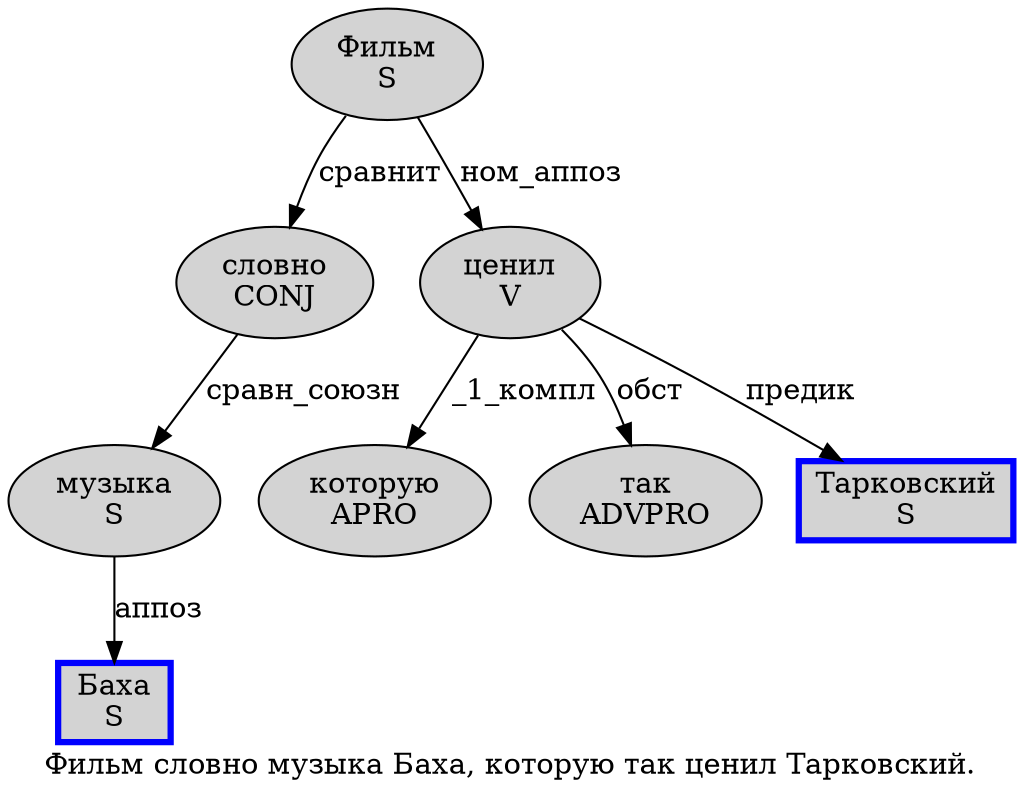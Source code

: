 digraph SENTENCE_2205 {
	graph [label="Фильм словно музыка Баха, которую так ценил Тарковский."]
	node [style=filled]
		0 [label="Фильм
S" color="" fillcolor=lightgray penwidth=1 shape=ellipse]
		1 [label="словно
CONJ" color="" fillcolor=lightgray penwidth=1 shape=ellipse]
		2 [label="музыка
S" color="" fillcolor=lightgray penwidth=1 shape=ellipse]
		3 [label="Баха
S" color=blue fillcolor=lightgray penwidth=3 shape=box]
		5 [label="которую
APRO" color="" fillcolor=lightgray penwidth=1 shape=ellipse]
		6 [label="так
ADVPRO" color="" fillcolor=lightgray penwidth=1 shape=ellipse]
		7 [label="ценил
V" color="" fillcolor=lightgray penwidth=1 shape=ellipse]
		8 [label="Тарковский
S" color=blue fillcolor=lightgray penwidth=3 shape=box]
			1 -> 2 [label="сравн_союзн"]
			7 -> 5 [label="_1_компл"]
			7 -> 6 [label="обст"]
			7 -> 8 [label="предик"]
			2 -> 3 [label="аппоз"]
			0 -> 1 [label="сравнит"]
			0 -> 7 [label="ном_аппоз"]
}